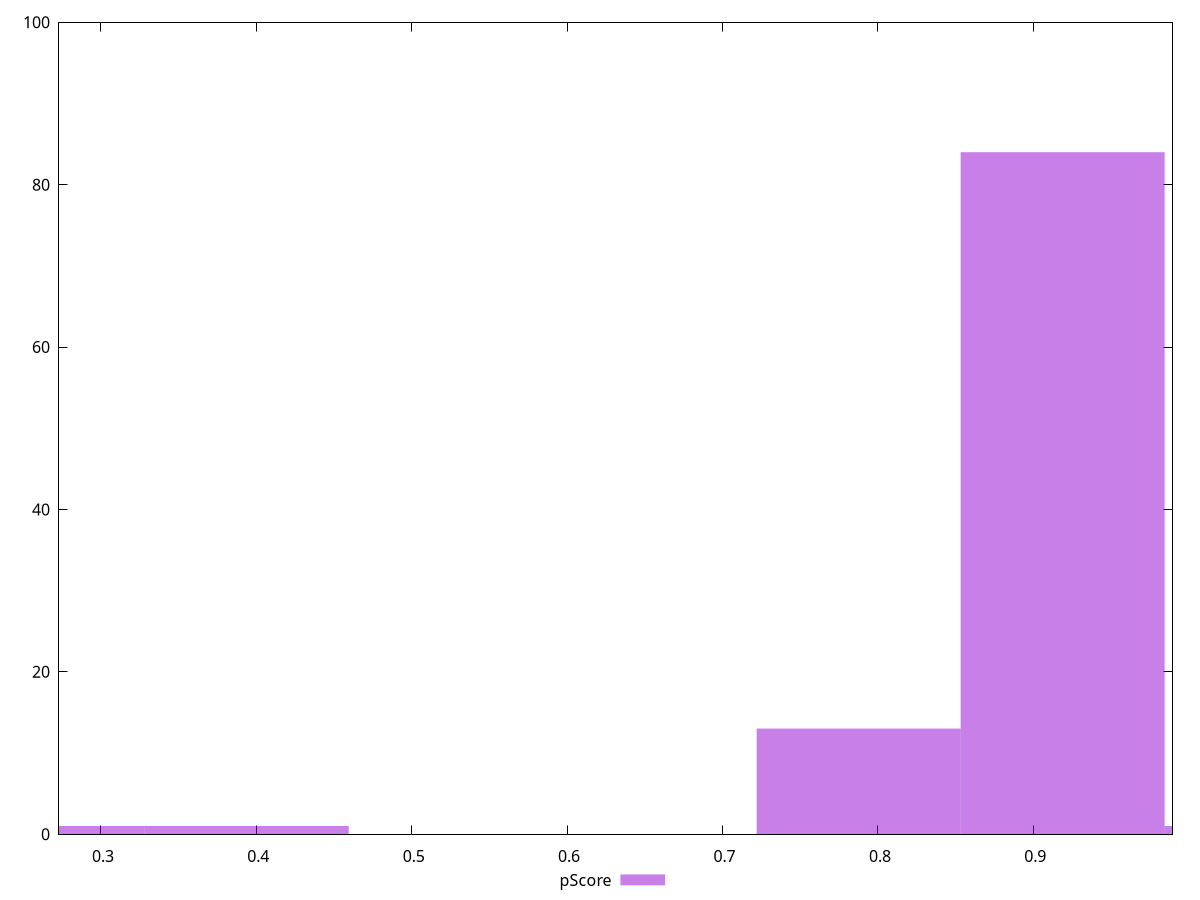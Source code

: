 reset

$pScore <<EOF
1.0501647645759444 1
0.7876235734319583 13
0.9188941690039514 84
0.39381178671597916 1
0.2625411911439861 1
EOF

set key outside below
set boxwidth 0.13127059557199305
set xrange [0.2730236762800094:0.9895927959717552]
set yrange [0:100]
set trange [0:100]
set style fill transparent solid 0.5 noborder
set terminal svg size 640, 490 enhanced background rgb 'white'
set output "reports/report_00032_2021-02-25T10-28-15.087Z/largest-contentful-paint/samples/music/pScore/histogram.svg"

plot $pScore title "pScore" with boxes

reset
